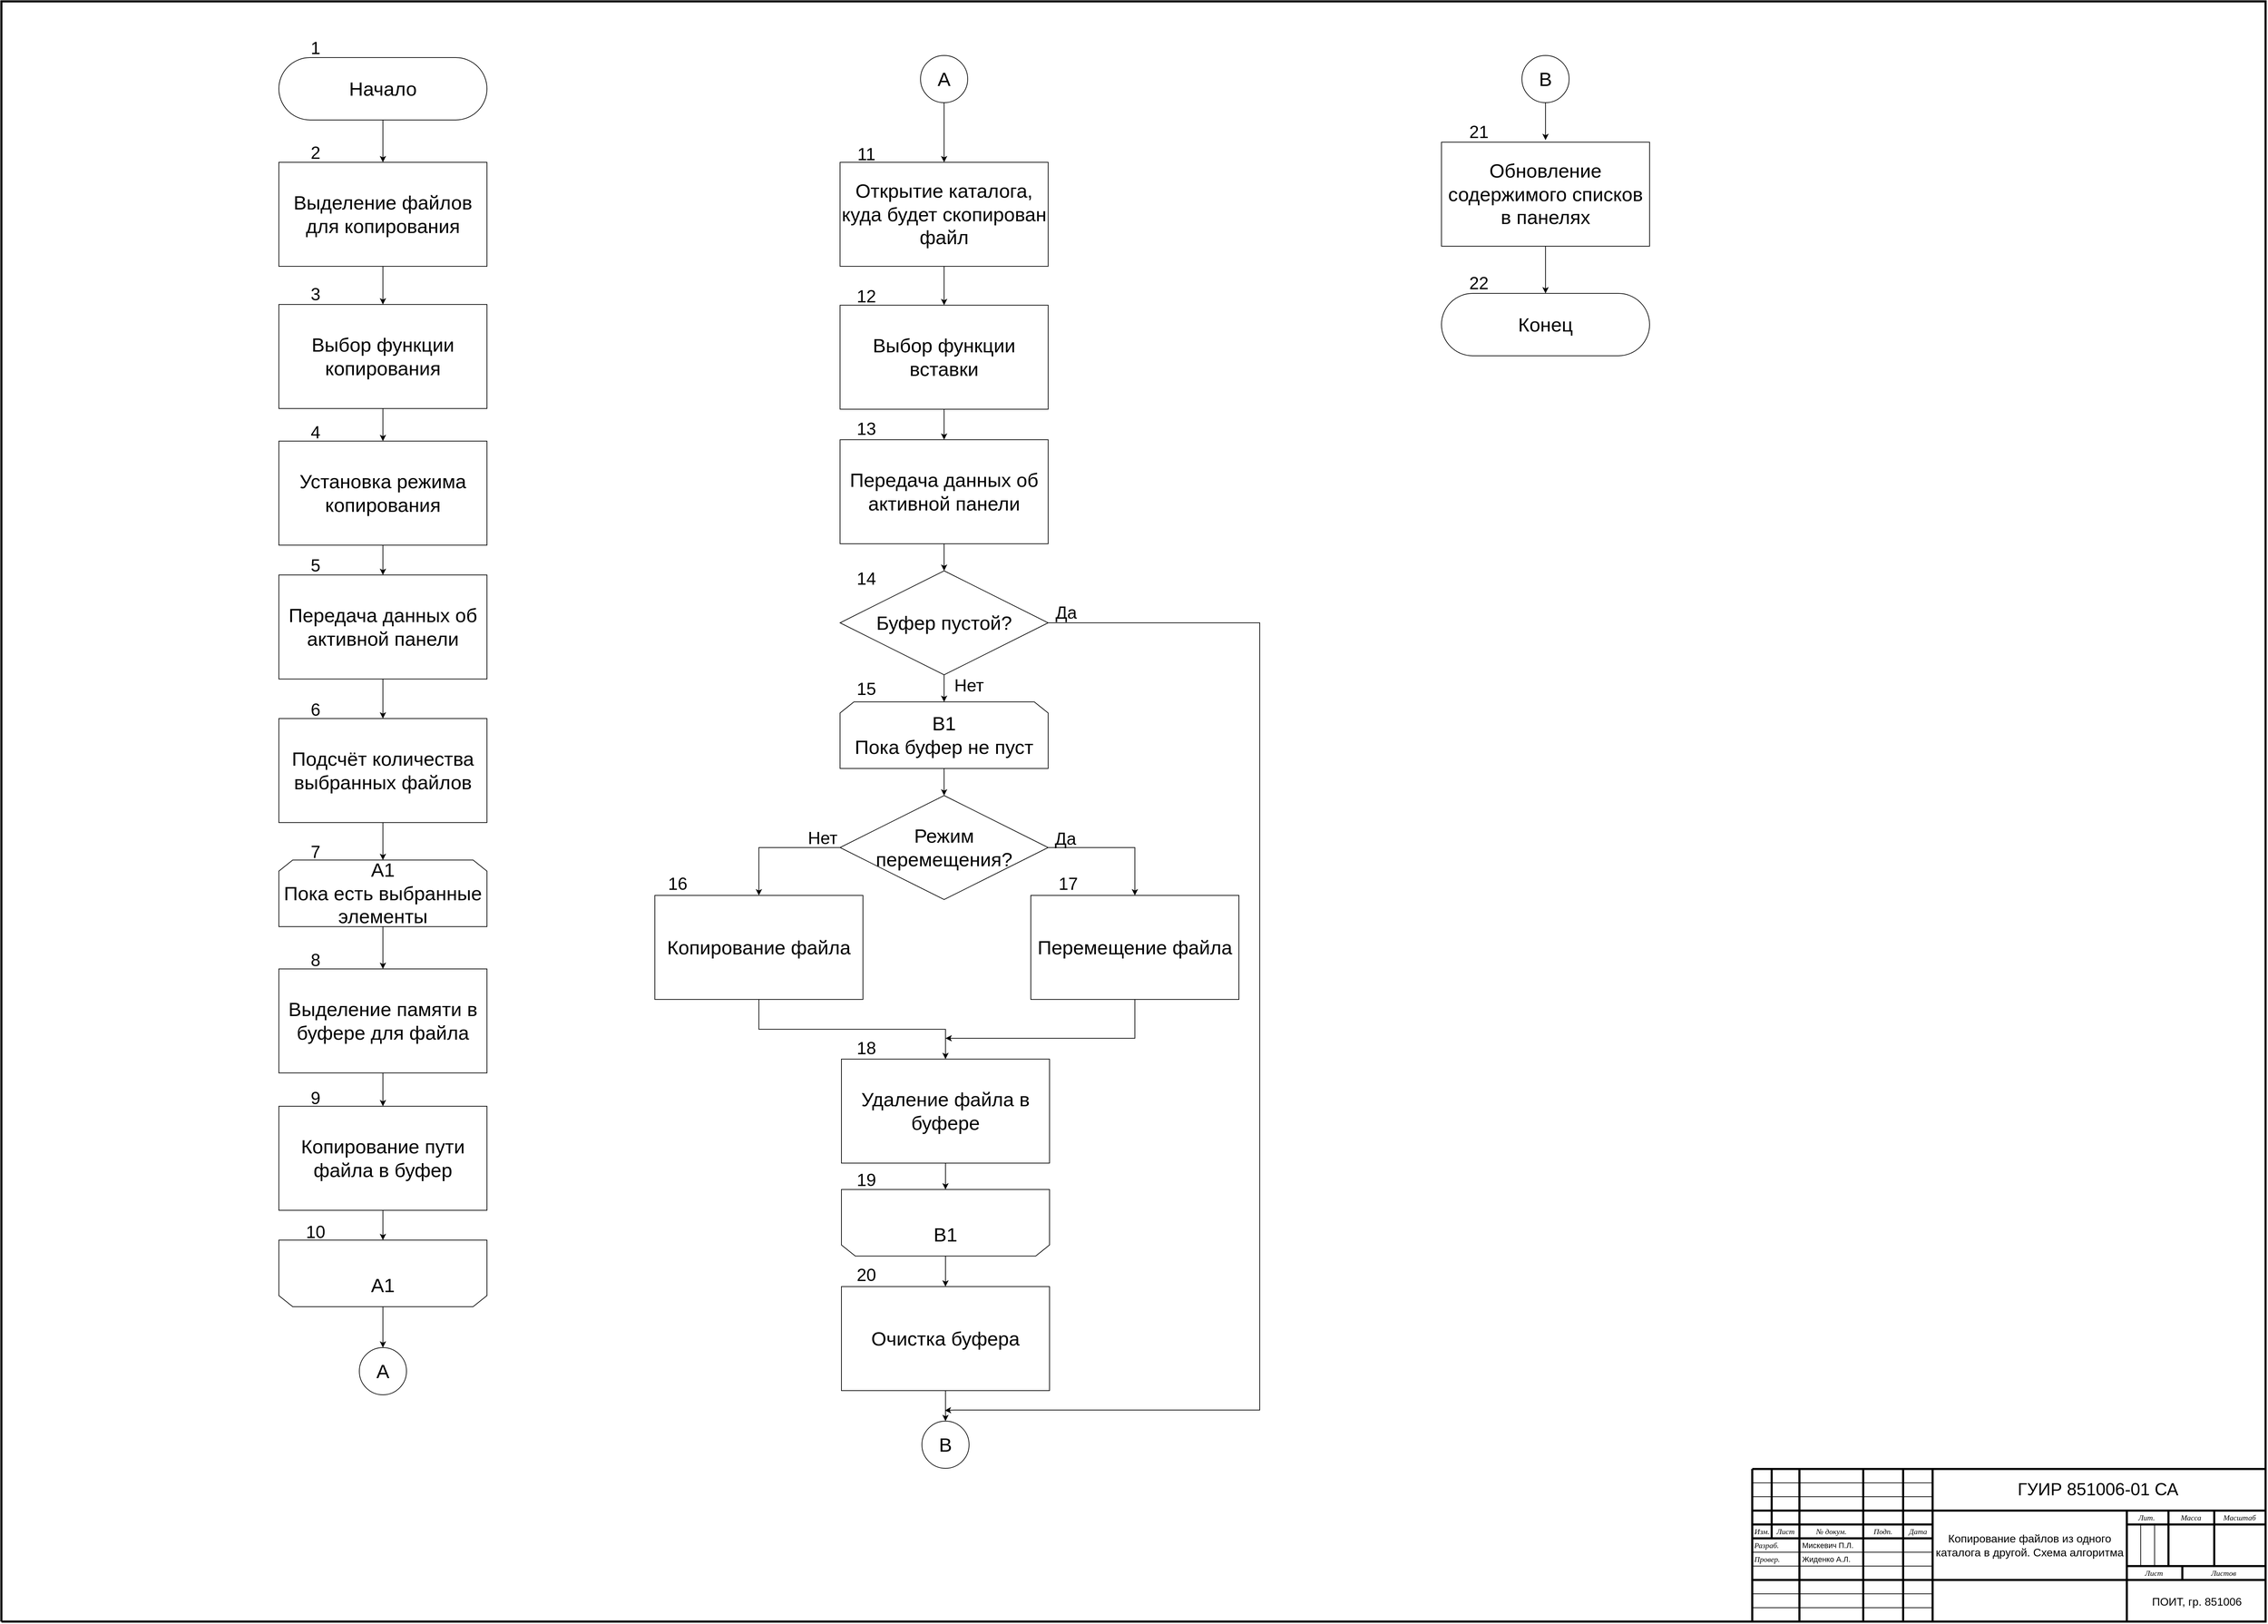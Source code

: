 <mxfile version="13.9.9" type="device"><diagram name="Page-1" id="Page-1"><mxGraphModel dx="7602" dy="1691" grid="1" gridSize="1" guides="1" tooltips="1" connect="1" arrows="1" fold="1" page="1" pageScale="1" pageWidth="1169" pageHeight="827" background="none" math="0" shadow="0"><root><mxCell id="0"/><mxCell id="1" style="" parent="0"/><mxCell id="9" value="" style="verticalAlign=middle;align=center;vsdxID=1;fillColor=none;gradientColor=none;shape=stencil(nZBLDoAgDERP0z3SIyjew0SURgSD+Lu9kMZoXLhwN9O+tukAlrNpJg1SzDH4QW/URgNYgZTkjA4UkwJUgGXng+6DX1zLfmoymdXo17xh5zmRJ6Q42BWCfc2oJfdAr+Yv+AP9Cb7OJ3H/2JG1HNGz/84klThPVCc=);strokeColor=#000000;strokeWidth=3;labelBackgroundColor=none;rounded=0;html=1;whiteSpace=wrap;" parent="1" vertex="1"><mxGeometry x="-3846" y="166" width="3264" height="2336" as="geometry"/></mxCell><mxCell id="187" style="vsdxID=28;edgeStyle=none;startArrow=none;endArrow=none;startSize=5;endSize=5;strokeWidth=3;strokeColor=#000000;spacingTop=0;spacingBottom=0;spacingLeft=0;spacingRight=0;verticalAlign=middle;html=1;labelBackgroundColor=none;rounded=0;" parent="1" edge="1"><mxGeometry relative="1" as="geometry"><Array as="points"/><mxPoint x="-702" y="2422" as="sourcePoint"/><mxPoint x="-702" y="2442" as="targetPoint"/></mxGeometry></mxCell><mxCell id="186" style="vsdxID=27;edgeStyle=none;startArrow=none;endArrow=none;startSize=5;endSize=5;strokeWidth=3;strokeColor=#000000;spacingTop=0;spacingBottom=0;spacingLeft=0;spacingRight=0;verticalAlign=middle;html=1;labelBackgroundColor=none;rounded=0;" parent="1" edge="1"><mxGeometry relative="1" as="geometry"><Array as="points"/><mxPoint x="-656" y="2342" as="sourcePoint"/><mxPoint x="-656" y="2422" as="targetPoint"/></mxGeometry></mxCell><mxCell id="185" style="vsdxID=26;edgeStyle=none;startArrow=none;endArrow=none;startSize=5;endSize=5;strokeWidth=3;strokeColor=#000000;spacingTop=0;spacingBottom=0;spacingLeft=0;spacingRight=0;verticalAlign=middle;html=1;labelBackgroundColor=none;rounded=0;" parent="1" edge="1"><mxGeometry relative="1" as="geometry"><Array as="points"/><mxPoint x="-722" y="2342" as="sourcePoint"/><mxPoint x="-722" y="2422" as="targetPoint"/></mxGeometry></mxCell><mxCell id="184" style="vsdxID=25;edgeStyle=none;startArrow=none;endArrow=none;startSize=5;endSize=5;strokeColor=#000000;spacingTop=0;spacingBottom=0;spacingLeft=0;spacingRight=0;verticalAlign=middle;html=1;labelBackgroundColor=none;rounded=0;" parent="1" edge="1"><mxGeometry relative="1" as="geometry"><Array as="points"/><mxPoint x="-742" y="2362" as="sourcePoint"/><mxPoint x="-742" y="2422" as="targetPoint"/></mxGeometry></mxCell><mxCell id="183" style="vsdxID=24;edgeStyle=none;startArrow=none;endArrow=none;startSize=5;endSize=5;strokeColor=#000000;spacingTop=0;spacingBottom=0;spacingLeft=0;spacingRight=0;verticalAlign=middle;html=1;labelBackgroundColor=none;rounded=0;" parent="1" edge="1"><mxGeometry relative="1" as="geometry"><Array as="points"/><mxPoint x="-762" y="2362" as="sourcePoint"/><mxPoint x="-762" y="2422" as="targetPoint"/></mxGeometry></mxCell><mxCell id="182" style="vsdxID=23;edgeStyle=none;startArrow=none;endArrow=none;startSize=5;endSize=5;strokeWidth=3;strokeColor=#000000;spacingTop=0;spacingBottom=0;spacingLeft=0;spacingRight=0;verticalAlign=middle;html=1;labelBackgroundColor=none;rounded=0;" parent="1" edge="1"><mxGeometry relative="1" as="geometry"><mxPoint as="offset"/><Array as="points"/><mxPoint x="-782" y="2362" as="sourcePoint"/><mxPoint x="-582" y="2362" as="targetPoint"/></mxGeometry></mxCell><mxCell id="181" style="vsdxID=22;edgeStyle=none;startArrow=none;endArrow=none;startSize=5;endSize=5;strokeWidth=3;strokeColor=#000000;spacingTop=0;spacingBottom=0;spacingLeft=0;spacingRight=0;verticalAlign=middle;html=1;labelBackgroundColor=none;rounded=0;" parent="1" edge="1"><mxGeometry relative="1" as="geometry"><mxPoint as="offset"/><Array as="points"/><mxPoint x="-782" y="2422" as="sourcePoint"/><mxPoint x="-582" y="2422" as="targetPoint"/></mxGeometry></mxCell><mxCell id="180" style="vsdxID=21;edgeStyle=none;startArrow=none;endArrow=none;startSize=5;endSize=5;strokeWidth=3;strokeColor=#000000;spacingTop=0;spacingBottom=0;spacingLeft=0;spacingRight=0;verticalAlign=middle;html=1;labelBackgroundColor=none;rounded=0;" parent="1" edge="1"><mxGeometry relative="1" as="geometry"><Array as="points"/><mxPoint x="-1294" y="2282" as="sourcePoint"/><mxPoint x="-1294" y="2382" as="targetPoint"/></mxGeometry></mxCell><mxCell id="179" style="vsdxID=20;edgeStyle=none;startArrow=none;endArrow=none;startSize=5;endSize=5;strokeColor=#000000;spacingTop=0;spacingBottom=0;spacingLeft=0;spacingRight=0;verticalAlign=middle;html=1;labelBackgroundColor=none;rounded=0;" parent="1" edge="1"><mxGeometry relative="1" as="geometry"><mxPoint as="offset"/><Array as="points"/><mxPoint x="-1322" y="2302" as="sourcePoint"/><mxPoint x="-1062" y="2302" as="targetPoint"/></mxGeometry></mxCell><mxCell id="178" style="vsdxID=19;edgeStyle=none;startArrow=none;endArrow=none;startSize=5;endSize=5;strokeColor=#000000;spacingTop=0;spacingBottom=0;spacingLeft=0;spacingRight=0;verticalAlign=middle;html=1;labelBackgroundColor=none;rounded=0;" parent="1" edge="1"><mxGeometry relative="1" as="geometry"><mxPoint as="offset"/><Array as="points"/><mxPoint x="-1322" y="2322" as="sourcePoint"/><mxPoint x="-1062" y="2322" as="targetPoint"/></mxGeometry></mxCell><mxCell id="177" style="vsdxID=18;edgeStyle=none;startArrow=none;endArrow=none;startSize=5;endSize=5;strokeWidth=3;strokeColor=#000000;spacingTop=0;spacingBottom=0;spacingLeft=0;spacingRight=0;verticalAlign=middle;html=1;labelBackgroundColor=none;rounded=0;" parent="1" edge="1"><mxGeometry relative="1" as="geometry"><mxPoint as="offset"/><Array as="points"/><mxPoint x="-1322" y="2362" as="sourcePoint"/><mxPoint x="-1062" y="2362" as="targetPoint"/></mxGeometry></mxCell><mxCell id="176" value="" style="vsdxID=17;edgeStyle=none;startArrow=none;endArrow=none;startSize=5;endSize=5;strokeWidth=3;strokeColor=#000000;spacingTop=0;spacingBottom=0;spacingLeft=0;spacingRight=0;verticalAlign=middle;html=1;labelBackgroundColor=none;rounded=0;align=center;" parent="1" edge="1"><mxGeometry relative="1" as="geometry"><mxPoint as="offset"/><Array as="points"/><mxPoint x="-1322" y="2382" as="sourcePoint"/><mxPoint x="-1062" y="2382" as="targetPoint"/></mxGeometry></mxCell><mxCell id="175" style="vsdxID=16;edgeStyle=none;startArrow=none;endArrow=none;startSize=5;endSize=5;strokeColor=#000000;spacingTop=0;spacingBottom=0;spacingLeft=0;spacingRight=0;verticalAlign=middle;html=1;labelBackgroundColor=none;rounded=0;" parent="1" edge="1"><mxGeometry relative="1" as="geometry"><mxPoint as="offset"/><Array as="points"/><mxPoint x="-1322" y="2402" as="sourcePoint"/><mxPoint x="-1062" y="2402" as="targetPoint"/></mxGeometry></mxCell><mxCell id="174" style="vsdxID=15;edgeStyle=none;startArrow=none;endArrow=none;startSize=5;endSize=5;strokeColor=#000000;spacingTop=0;spacingBottom=0;spacingLeft=0;spacingRight=0;verticalAlign=middle;html=1;labelBackgroundColor=none;rounded=0;" parent="1" edge="1"><mxGeometry relative="1" as="geometry"><mxPoint as="offset"/><Array as="points"/><mxPoint x="-1322" y="2422" as="sourcePoint"/><mxPoint x="-1062" y="2422" as="targetPoint"/></mxGeometry></mxCell><mxCell id="173" value="" style="vsdxID=14;edgeStyle=none;startArrow=none;endArrow=none;startSize=5;endSize=5;strokeColor=#000000;spacingTop=0;spacingBottom=0;spacingLeft=0;spacingRight=0;verticalAlign=middle;html=1;labelBackgroundColor=none;rounded=0;align=center;" parent="1" edge="1"><mxGeometry relative="1" as="geometry"><mxPoint as="offset"/><Array as="points"/><mxPoint x="-1322" y="2462" as="sourcePoint"/><mxPoint x="-1062" y="2462" as="targetPoint"/></mxGeometry></mxCell><mxCell id="172" style="vsdxID=13;edgeStyle=none;startArrow=none;endArrow=none;startSize=5;endSize=5;strokeColor=#000000;spacingTop=0;spacingBottom=0;spacingLeft=0;spacingRight=0;verticalAlign=middle;html=1;labelBackgroundColor=none;rounded=0;" parent="1" edge="1"><mxGeometry relative="1" as="geometry"><mxPoint as="offset"/><Array as="points"/><mxPoint x="-1322" y="2482" as="sourcePoint"/><mxPoint x="-1062" y="2482" as="targetPoint"/></mxGeometry></mxCell><mxCell id="171" style="vsdxID=12;edgeStyle=none;startArrow=none;endArrow=none;startSize=5;endSize=5;strokeWidth=3;strokeColor=#000000;spacingTop=0;spacingBottom=0;spacingLeft=0;spacingRight=0;verticalAlign=middle;html=1;labelBackgroundColor=none;rounded=0;" parent="1" edge="1"><mxGeometry relative="1" as="geometry"><Array as="points"/><mxPoint x="-782" y="2502" as="sourcePoint"/><mxPoint x="-782" y="2342" as="targetPoint"/></mxGeometry></mxCell><mxCell id="170" style="vsdxID=11;edgeStyle=none;startArrow=none;endArrow=none;startSize=5;endSize=5;strokeWidth=3;strokeColor=#000000;spacingTop=0;spacingBottom=0;spacingLeft=0;spacingRight=0;verticalAlign=middle;html=1;labelBackgroundColor=none;rounded=0;" parent="1" edge="1"><mxGeometry relative="1" as="geometry"><Array as="points"/><mxPoint x="-1062" y="2502" as="sourcePoint"/><mxPoint x="-1062" y="2282" as="targetPoint"/></mxGeometry></mxCell><mxCell id="169" style="vsdxID=10;edgeStyle=none;startArrow=none;endArrow=none;startSize=5;endSize=5;strokeWidth=3;strokeColor=#000000;spacingTop=0;spacingBottom=0;spacingLeft=0;spacingRight=0;verticalAlign=middle;html=1;labelBackgroundColor=none;rounded=0;" parent="1" edge="1"><mxGeometry relative="1" as="geometry"><Array as="points"/><mxPoint x="-1104.5" y="2502" as="sourcePoint"/><mxPoint x="-1104.5" y="2282" as="targetPoint"/></mxGeometry></mxCell><mxCell id="168" style="vsdxID=9;edgeStyle=none;startArrow=none;endArrow=none;startSize=5;endSize=5;strokeWidth=3;strokeColor=#000000;spacingTop=0;spacingBottom=0;spacingLeft=0;spacingRight=0;verticalAlign=middle;html=1;labelBackgroundColor=none;rounded=0;" parent="1" edge="1"><mxGeometry relative="1" as="geometry"><Array as="points"/><mxPoint x="-1162" y="2502" as="sourcePoint"/><mxPoint x="-1162" y="2282" as="targetPoint"/></mxGeometry></mxCell><mxCell id="167" style="vsdxID=8;edgeStyle=none;startArrow=none;endArrow=none;startSize=5;endSize=5;strokeWidth=3;strokeColor=#000000;spacingTop=0;spacingBottom=0;spacingLeft=0;spacingRight=0;verticalAlign=middle;html=1;labelBackgroundColor=none;rounded=0;" parent="1" edge="1"><mxGeometry relative="1" as="geometry"><Array as="points"/><mxPoint x="-1254" y="2502" as="sourcePoint"/><mxPoint x="-1254" y="2282" as="targetPoint"/></mxGeometry></mxCell><mxCell id="166" value="" style="vsdxID=7;edgeStyle=none;startArrow=none;endArrow=none;startSize=5;endSize=5;strokeWidth=3;strokeColor=#000000;spacingTop=0;spacingBottom=0;spacingLeft=0;spacingRight=0;verticalAlign=middle;html=1;labelBackgroundColor=none;rounded=0;align=center;" parent="1" edge="1"><mxGeometry relative="1" as="geometry"><mxPoint as="offset"/><Array as="points"/><mxPoint x="-1322" y="2442" as="sourcePoint"/><mxPoint x="-582" y="2442" as="targetPoint"/></mxGeometry></mxCell><mxCell id="165" style="vsdxID=6;edgeStyle=none;startArrow=none;endArrow=none;startSize=5;endSize=5;strokeWidth=3;strokeColor=#000000;spacingTop=0;spacingBottom=0;spacingLeft=0;spacingRight=0;verticalAlign=middle;html=1;labelBackgroundColor=none;rounded=0;" parent="1" edge="1"><mxGeometry relative="1" as="geometry"><mxPoint as="offset"/><Array as="points"/><mxPoint x="-1322" y="2342" as="sourcePoint"/><mxPoint x="-582" y="2342" as="targetPoint"/></mxGeometry></mxCell><mxCell id="164" style="vsdxID=2;edgeStyle=none;startArrow=none;endArrow=none;startSize=5;endSize=5;strokeWidth=3;strokeColor=#000000;spacingTop=0;spacingBottom=0;spacingLeft=0;spacingRight=0;verticalAlign=middle;html=1;labelBackgroundColor=none;rounded=0;" parent="1" edge="1"><mxGeometry relative="1" as="geometry"><mxPoint as="offset"/><Array as="points"/><mxPoint x="-1322" y="2282" as="sourcePoint"/><mxPoint x="-582" y="2282" as="targetPoint"/></mxGeometry></mxCell><mxCell id="163" style="vsdxID=5;edgeStyle=none;startArrow=none;endArrow=none;startSize=5;endSize=5;strokeWidth=3;strokeColor=#000000;spacingTop=0;spacingBottom=0;spacingLeft=0;spacingRight=0;verticalAlign=middle;html=1;labelBackgroundColor=none;rounded=0;" parent="1" edge="1"><mxGeometry relative="1" as="geometry"><Array as="points"/><mxPoint x="-1322" y="2502" as="sourcePoint"/><mxPoint x="-1322" y="2282" as="targetPoint"/></mxGeometry></mxCell><mxCell id="10" value="&lt;font style=&quot;font-size:11px;font-family:Arial Cyr;color:#000000;direction:ltr;letter-spacing:0px;line-height:120%;opacity:1&quot;&gt;&lt;i&gt;Провер.&lt;br&gt;&lt;/i&gt;&lt;/font&gt;" style="verticalAlign=middle;align=left;vsdxID=32;fillColor=none;gradientColor=none;strokeColor=none;labelBackgroundColor=none;rounded=0;html=1;whiteSpace=wrap;" parent="1" vertex="1"><mxGeometry x="-1321" y="2402" width="67" height="20" as="geometry"/></mxCell><mxCell id="11" value="&lt;font style=&quot;font-size:11px;font-family:Arial Cyr;color:#000000;direction:ltr;letter-spacing:0px;line-height:120%;opacity:1&quot;&gt;&lt;i&gt;Разраб.&lt;br&gt;&lt;/i&gt;&lt;/font&gt;" style="verticalAlign=middle;align=left;vsdxID=33;fillColor=none;gradientColor=none;strokeColor=none;labelBackgroundColor=none;rounded=0;html=1;whiteSpace=wrap;" parent="1" vertex="1"><mxGeometry x="-1321" y="2382" width="67" height="20" as="geometry"/></mxCell><mxCell id="12" value="&lt;font style=&quot;font-size:11px;font-family:Arial Cyr;color:#000000;direction:ltr;letter-spacing:0px;line-height:120%;opacity:1&quot;&gt;&lt;i&gt;Изм.&lt;br/&gt;&lt;/i&gt;&lt;/font&gt;" style="verticalAlign=middle;align=center;vsdxID=34;fillColor=none;gradientColor=none;strokeColor=none;labelBackgroundColor=none;rounded=0;html=1;whiteSpace=wrap;" parent="1" vertex="1"><mxGeometry x="-1322" y="2362" width="28" height="20" as="geometry"/></mxCell><mxCell id="13" value="&lt;font style=&quot;font-size:11px;font-family:Arial Cyr;color:#000000;direction:ltr;letter-spacing:0px;line-height:120%;opacity:1&quot;&gt;&lt;i&gt;Лист&lt;br/&gt;&lt;/i&gt;&lt;/font&gt;" style="verticalAlign=middle;align=center;vsdxID=35;fillColor=none;gradientColor=none;strokeColor=none;labelBackgroundColor=none;rounded=0;html=1;whiteSpace=wrap;" parent="1" vertex="1"><mxGeometry x="-1294" y="2362" width="40" height="20" as="geometry"/></mxCell><mxCell id="14" value="&lt;font style=&quot;font-size:11px;font-family:Arial Cyr;color:#000000;direction:ltr;letter-spacing:0px;line-height:120%;opacity:1&quot;&gt;&lt;i&gt;№ докум.&lt;br/&gt;&lt;/i&gt;&lt;/font&gt;" style="verticalAlign=middle;align=center;vsdxID=36;fillColor=none;gradientColor=none;strokeColor=none;labelBackgroundColor=none;rounded=0;html=1;whiteSpace=wrap;" parent="1" vertex="1"><mxGeometry x="-1254" y="2362" width="92" height="20" as="geometry"/></mxCell><mxCell id="15" value="&lt;font style=&quot;font-size:11px;font-family:Arial Cyr;color:#000000;direction:ltr;letter-spacing:0px;line-height:120%;opacity:1&quot;&gt;&lt;i&gt;Подп.&lt;br/&gt;&lt;/i&gt;&lt;/font&gt;" style="verticalAlign=middle;align=center;vsdxID=41;fillColor=none;gradientColor=none;strokeColor=none;labelBackgroundColor=none;rounded=0;html=1;whiteSpace=wrap;" parent="1" vertex="1"><mxGeometry x="-1162" y="2362" width="57" height="20" as="geometry"/></mxCell><mxCell id="16" value="&lt;font style=&quot;font-size:11px;font-family:Arial Cyr;color:#000000;direction:ltr;letter-spacing:0px;line-height:120%;opacity:1&quot;&gt;&lt;i&gt;Дата&lt;br/&gt;&lt;/i&gt;&lt;/font&gt;" style="verticalAlign=middle;align=center;vsdxID=42;fillColor=none;gradientColor=none;strokeColor=none;labelBackgroundColor=none;rounded=0;html=1;whiteSpace=wrap;" parent="1" vertex="1"><mxGeometry x="-1104" y="2362" width="42" height="20" as="geometry"/></mxCell><mxCell id="17" value="&lt;font style=&quot;font-size:11px;font-family:Arial Cyr;color:#000000;direction:ltr;letter-spacing:0px;line-height:120%;opacity:1&quot;&gt;&lt;i&gt;Лит.&lt;br/&gt;&lt;/i&gt;&lt;/font&gt;" style="verticalAlign=middle;align=center;vsdxID=43;fillColor=none;gradientColor=none;strokeColor=none;labelBackgroundColor=none;rounded=0;html=1;whiteSpace=wrap;" parent="1" vertex="1"><mxGeometry x="-782" y="2343" width="57" height="17" as="geometry"/></mxCell><mxCell id="18" value="&lt;font style=&quot;font-size:11px;font-family:Arial Cyr;color:#000000;direction:ltr;letter-spacing:0px;line-height:120%;opacity:1&quot;&gt;&lt;i&gt;Масса&lt;br/&gt;&lt;/i&gt;&lt;/font&gt;" style="verticalAlign=middle;align=center;vsdxID=44;fillColor=none;gradientColor=none;strokeColor=none;labelBackgroundColor=none;rounded=0;html=1;whiteSpace=wrap;" parent="1" vertex="1"><mxGeometry x="-721" y="2343" width="63" height="17" as="geometry"/></mxCell><mxCell id="19" value="&lt;font style=&quot;font-size:11px;font-family:Arial Cyr;color:#000000;direction:ltr;letter-spacing:0px;line-height:120%;opacity:1&quot;&gt;&lt;i&gt;Масштаб&lt;br/&gt;&lt;/i&gt;&lt;/font&gt;" style="verticalAlign=middle;align=center;vsdxID=45;fillColor=none;gradientColor=none;strokeColor=none;labelBackgroundColor=none;rounded=0;html=1;whiteSpace=wrap;" parent="1" vertex="1"><mxGeometry x="-655" y="2343" width="71" height="17" as="geometry"/></mxCell><mxCell id="20" value="&lt;font style=&quot;font-size:11px;font-family:Arial Cyr;color:#000000;direction:ltr;letter-spacing:0px;line-height:120%;opacity:1&quot;&gt;&lt;i&gt;Листов&lt;br/&gt;&lt;/i&gt;&lt;/font&gt;" style="verticalAlign=middle;align=center;vsdxID=46;fillColor=none;gradientColor=none;strokeColor=none;labelBackgroundColor=none;rounded=0;html=1;whiteSpace=wrap;" parent="1" vertex="1"><mxGeometry x="-701" y="2423" width="117" height="17" as="geometry"/></mxCell><mxCell id="21" value="&lt;font style=&quot;font-size:11px;font-family:Arial Cyr;color:#000000;direction:ltr;letter-spacing:0px;line-height:120%;opacity:1&quot;&gt;&lt;i&gt;Лист&lt;br/&gt;&lt;/i&gt;&lt;/font&gt;" style="verticalAlign=middle;align=center;vsdxID=47;fillColor=none;gradientColor=none;strokeColor=none;labelBackgroundColor=none;rounded=0;html=1;whiteSpace=wrap;" parent="1" vertex="1"><mxGeometry x="-781" y="2423" width="76" height="17" as="geometry"/></mxCell><mxCell id="22" value="&lt;p style=&quot;margin-left: 0 ; margin-right: 0 ; margin-top: 0px ; margin-bottom: 0px ; text-indent: 0 ; direction: ltr&quot;&gt;&lt;font style=&quot;font-size: 25px ; font-family: &amp;#34;arial&amp;#34; ; color: #000000 ; direction: ltr ; letter-spacing: 0px ; line-height: 120% ; opacity: 1&quot;&gt;ГУИР 8&lt;/font&gt;&lt;font style=&quot;font-size: 25px ; font-family: &amp;#34;arial&amp;#34; ; color: #000000 ; direction: ltr ; letter-spacing: 0px ; line-height: 120% ; opacity: 1&quot;&gt;51006-&lt;/font&gt;&lt;font style=&quot;font-size: 25px ; font-family: &amp;#34;arial&amp;#34; ; color: #000000 ; direction: ltr ; letter-spacing: 0px ; line-height: 120% ; opacity: 1&quot;&gt;01&lt;/font&gt;&lt;font style=&quot;font-size: 25px ; font-family: &amp;#34;arial&amp;#34; ; color: #000000 ; direction: ltr ; letter-spacing: 0px ; line-height: 120% ; opacity: 1&quot;&gt;&amp;nbsp;СА&lt;/font&gt;&lt;font style=&quot;font-size: 19px ; color: #000000 ; direction: ltr ; letter-spacing: 0px ; line-height: 120% ; opacity: 1&quot;&gt;&lt;i&gt;&lt;br&gt;&lt;/i&gt;&lt;/font&gt;&lt;/p&gt;" style="verticalAlign=middle;align=center;vsdxID=97;fillColor=none;gradientColor=none;strokeColor=none;labelBackgroundColor=none;rounded=0;html=1;whiteSpace=wrap;" parent="1" vertex="1"><mxGeometry x="-1063" y="2280" width="479" height="60" as="geometry"/></mxCell><mxCell id="23" value="&lt;font style=&quot;font-size: 16px ; font-family: &amp;quot;arial&amp;quot; ; color: #000000 ; direction: ltr ; letter-spacing: 0px ; line-height: 120% ; opacity: 1&quot;&gt;Копирование файлов из одного каталога в другой. Схема алгоритма&lt;br&gt;&lt;/font&gt;" style="verticalAlign=middle;align=center;vsdxID=98;fillColor=none;gradientColor=none;strokeColor=none;labelBackgroundColor=none;rounded=0;html=1;whiteSpace=wrap;" parent="1" vertex="1"><mxGeometry x="-1061" y="2341" width="278" height="101" as="geometry"/></mxCell><mxCell id="137" value="&lt;font style=&quot;font-size: 16px ; font-family: &amp;#34;arial&amp;#34; ; color: #000000 ; direction: ltr ; letter-spacing: 0px ; line-height: 120% ; opacity: 1&quot;&gt;ПОИТ, гр. 851006&lt;br&gt;&lt;/font&gt;" style="verticalAlign=middle;align=center;vsdxID=256;fillColor=none;gradientColor=none;shape=stencil(nZBLDoAgDERP0z3SIyjew0SURgSD+Lu9kMZoXLhwN9O+tukAlrNpJg1SzDH4QW/URgNYgZTkjA4UkwJUgGXng+6DX1zLfmoymdXo17xh5zmRJ6Q42BWCfc2oJfdAr+Yv+AP9Cb7OJ3H/2JG1HNGz/84klThPVCc=);strokeColor=none;labelBackgroundColor=none;rounded=0;html=1;whiteSpace=wrap;" parent="1" vertex="1"><mxGeometry x="-782" y="2445" width="202" height="56" as="geometry"/></mxCell><mxCell id="138" value="&lt;font style=&quot;font-size: 11px ; font-family: &amp;#34;arial&amp;#34; ; color: #000000 ; direction: ltr ; letter-spacing: 0px ; line-height: 120% ; opacity: 1&quot;&gt;Мискевич П.Л.&lt;br&gt;&lt;/font&gt;" style="verticalAlign=middle;align=left;vsdxID=257;fillColor=none;gradientColor=none;shape=stencil(nZBLDoAgDERP0z3SIyjew0SURgSD+Lu9kMZoXLhwN9O+tukAlrNpJg1SzDH4QW/URgNYgZTkjA4UkwJUgGXng+6DX1zLfmoymdXo17xh5zmRJ6Q42BWCfc2oJfdAr+Yv+AP9Cb7OJ3H/2JG1HNGz/84klThPVCc=);strokeColor=none;labelBackgroundColor=none;rounded=0;html=1;whiteSpace=wrap;" parent="1" vertex="1"><mxGeometry x="-1252" y="2382" width="90" height="20" as="geometry"/></mxCell><mxCell id="139" value="&lt;font style=&quot;font-size: 11px ; font-family: &amp;#34;arial&amp;#34; ; color: #000000 ; direction: ltr ; letter-spacing: 0px ; line-height: 120% ; opacity: 1&quot;&gt;Жиденко А.Л.&lt;br&gt;&lt;/font&gt;" style="verticalAlign=middle;align=left;vsdxID=259;fillColor=none;gradientColor=none;shape=stencil(nZBLDoAgDERP0z3SIyjew0SURgSD+Lu9kMZoXLhwN9O+tukAlrNpJg1SzDH4QW/URgNYgZTkjA4UkwJUgGXng+6DX1zLfmoymdXo17xh5zmRJ6Q42BWCfc2oJfdAr+Yv+AP9Cb7OJ3H/2JG1HNGz/84klThPVCc=);strokeColor=none;labelBackgroundColor=none;rounded=0;html=1;whiteSpace=wrap;" parent="1" vertex="1"><mxGeometry x="-1252" y="2402" width="90" height="20" as="geometry"/></mxCell><mxCell id="K4WCHlvxsYglgdNWJ7Ca-189" value="" style="edgeStyle=orthogonalEdgeStyle;rounded=0;orthogonalLoop=1;jettySize=auto;html=1;" parent="1" source="NdEdNKgXSNXEEGzLqOUd-222" target="K4WCHlvxsYglgdNWJ7Ca-188" edge="1"><mxGeometry relative="1" as="geometry"/></mxCell><mxCell id="NdEdNKgXSNXEEGzLqOUd-222" value="&lt;font style=&quot;font-size: 28px;&quot;&gt;Начало&lt;/font&gt;" style="rounded=1;whiteSpace=wrap;html=1;align=center;arcSize=50;fontSize=28;" parent="1" vertex="1"><mxGeometry x="-3446" y="247" width="300" height="90" as="geometry"/></mxCell><mxCell id="NdEdNKgXSNXEEGzLqOUd-309" value="1" style="text;html=1;strokeColor=none;fillColor=none;align=center;verticalAlign=middle;whiteSpace=wrap;rounded=0;fontSize=25;" parent="1" vertex="1"><mxGeometry x="-3413" y="222" width="40" height="20" as="geometry"/></mxCell><mxCell id="fA3ZetFveomSPNC6U7Pi-217" style="edgeStyle=orthogonalEdgeStyle;rounded=0;orthogonalLoop=1;jettySize=auto;html=1;exitX=1;exitY=0.5;exitDx=0;exitDy=0;entryX=0;entryY=0.5;entryDx=0;entryDy=0;" parent="1" edge="1"><mxGeometry relative="1" as="geometry"><mxPoint x="1275.5" y="950.5" as="sourcePoint"/></mxGeometry></mxCell><mxCell id="fA3ZetFveomSPNC6U7Pi-216" style="edgeStyle=orthogonalEdgeStyle;rounded=0;orthogonalLoop=1;jettySize=auto;html=1;exitX=1;exitY=0.5;exitDx=0;exitDy=0;entryX=0;entryY=0.5;entryDx=0;entryDy=0;" parent="1" edge="1"><mxGeometry relative="1" as="geometry"><mxPoint x="1510" y="950.5" as="sourcePoint"/></mxGeometry></mxCell><mxCell id="fA3ZetFveomSPNC6U7Pi-228" style="edgeStyle=orthogonalEdgeStyle;rounded=0;orthogonalLoop=1;jettySize=auto;html=1;exitX=1;exitY=0.5;exitDx=0;exitDy=0;entryX=0;entryY=0.5;entryDx=0;entryDy=0;" parent="1" edge="1"><mxGeometry relative="1" as="geometry"><mxPoint x="1275.5" y="1080.5" as="sourcePoint"/></mxGeometry></mxCell><mxCell id="K4WCHlvxsYglgdNWJ7Ca-191" value="" style="edgeStyle=orthogonalEdgeStyle;rounded=0;orthogonalLoop=1;jettySize=auto;html=1;fontSize=20;" parent="1" source="K4WCHlvxsYglgdNWJ7Ca-188" target="K4WCHlvxsYglgdNWJ7Ca-190" edge="1"><mxGeometry relative="1" as="geometry"/></mxCell><mxCell id="K4WCHlvxsYglgdNWJ7Ca-188" value="Выделение файлов для копирования" style="rounded=0;whiteSpace=wrap;html=1;fontSize=28;" parent="1" vertex="1"><mxGeometry x="-3446" y="398" width="300" height="150" as="geometry"/></mxCell><mxCell id="K4WCHlvxsYglgdNWJ7Ca-198" value="" style="edgeStyle=orthogonalEdgeStyle;rounded=0;orthogonalLoop=1;jettySize=auto;html=1;fontSize=20;" parent="1" source="K4WCHlvxsYglgdNWJ7Ca-190" target="K4WCHlvxsYglgdNWJ7Ca-192" edge="1"><mxGeometry relative="1" as="geometry"/></mxCell><mxCell id="K4WCHlvxsYglgdNWJ7Ca-190" value="&lt;font style=&quot;font-size: 28px&quot;&gt;Выбор функции копирования&lt;/font&gt;" style="rounded=0;whiteSpace=wrap;html=1;fontSize=26;" parent="1" vertex="1"><mxGeometry x="-3446" y="603" width="300" height="150" as="geometry"/></mxCell><mxCell id="K4WCHlvxsYglgdNWJ7Ca-197" value="" style="edgeStyle=orthogonalEdgeStyle;rounded=0;orthogonalLoop=1;jettySize=auto;html=1;fontSize=20;entryX=0.5;entryY=0;entryDx=0;entryDy=0;" parent="1" source="K4WCHlvxsYglgdNWJ7Ca-192" target="fGacUlakK7WG99gZLvnP-187" edge="1"><mxGeometry relative="1" as="geometry"><mxPoint x="-3295.966" y="989.019" as="targetPoint"/></mxGeometry></mxCell><mxCell id="K4WCHlvxsYglgdNWJ7Ca-192" value="&lt;span style=&quot;font-size: 28px&quot;&gt;Установка режима копирования&lt;/span&gt;" style="rounded=0;whiteSpace=wrap;html=1;fontSize=26;" parent="1" vertex="1"><mxGeometry x="-3446" y="800" width="300" height="150" as="geometry"/></mxCell><mxCell id="K4WCHlvxsYglgdNWJ7Ca-193" value="2" style="text;html=1;strokeColor=none;fillColor=none;align=center;verticalAlign=middle;whiteSpace=wrap;rounded=0;fontSize=25;" parent="1" vertex="1"><mxGeometry x="-3413" y="373" width="40" height="20" as="geometry"/></mxCell><mxCell id="K4WCHlvxsYglgdNWJ7Ca-194" value="3" style="text;html=1;strokeColor=none;fillColor=none;align=center;verticalAlign=middle;whiteSpace=wrap;rounded=0;fontSize=25;" parent="1" vertex="1"><mxGeometry x="-3413" y="577" width="40" height="20" as="geometry"/></mxCell><mxCell id="K4WCHlvxsYglgdNWJ7Ca-195" value="4" style="text;html=1;strokeColor=none;fillColor=none;align=center;verticalAlign=middle;whiteSpace=wrap;rounded=0;fontSize=25;" parent="1" vertex="1"><mxGeometry x="-3413" y="776" width="40" height="20" as="geometry"/></mxCell><mxCell id="K4WCHlvxsYglgdNWJ7Ca-199" value="5" style="text;html=1;strokeColor=none;fillColor=none;align=center;verticalAlign=middle;whiteSpace=wrap;rounded=0;fontSize=25;" parent="1" vertex="1"><mxGeometry x="-3413" y="968" width="40" height="20" as="geometry"/></mxCell><mxCell id="K4WCHlvxsYglgdNWJ7Ca-207" value="6" style="text;html=1;strokeColor=none;fillColor=none;align=center;verticalAlign=middle;whiteSpace=wrap;rounded=0;fontSize=25;" parent="1" vertex="1"><mxGeometry x="-3413" y="1176" width="40" height="20" as="geometry"/></mxCell><mxCell id="fGacUlakK7WG99gZLvnP-207" value="" style="edgeStyle=orthogonalEdgeStyle;rounded=0;orthogonalLoop=1;jettySize=auto;html=1;fontSize=28;" parent="1" source="K4WCHlvxsYglgdNWJ7Ca-223" target="fGacUlakK7WG99gZLvnP-206" edge="1"><mxGeometry relative="1" as="geometry"/></mxCell><mxCell id="K4WCHlvxsYglgdNWJ7Ca-223" value="А" style="ellipse;whiteSpace=wrap;html=1;aspect=fixed;fontSize=28;align=center;" parent="1" vertex="1"><mxGeometry x="-2521" y="244" width="68" height="68" as="geometry"/></mxCell><mxCell id="K4WCHlvxsYglgdNWJ7Ca-259" value="" style="edgeStyle=orthogonalEdgeStyle;rounded=0;orthogonalLoop=1;jettySize=auto;html=1;fontSize=28;" parent="1" source="K4WCHlvxsYglgdNWJ7Ca-260" edge="1"><mxGeometry relative="1" as="geometry"><mxPoint x="-1620" y="366" as="targetPoint"/></mxGeometry></mxCell><mxCell id="K4WCHlvxsYglgdNWJ7Ca-260" value="B" style="ellipse;whiteSpace=wrap;html=1;aspect=fixed;fontSize=28;align=center;" parent="1" vertex="1"><mxGeometry x="-1654" y="244" width="68" height="68" as="geometry"/></mxCell><mxCell id="K4WCHlvxsYglgdNWJ7Ca-263" value="21" style="text;html=1;strokeColor=none;fillColor=none;align=center;verticalAlign=middle;whiteSpace=wrap;rounded=0;fontSize=25;" parent="1" vertex="1"><mxGeometry x="-1736" y="343" width="40" height="20" as="geometry"/></mxCell><mxCell id="fGacUlakK7WG99gZLvnP-193" value="" style="edgeStyle=orthogonalEdgeStyle;rounded=0;orthogonalLoop=1;jettySize=auto;html=1;fontSize=25;" parent="1" source="fGacUlakK7WG99gZLvnP-187" target="fGacUlakK7WG99gZLvnP-192" edge="1"><mxGeometry relative="1" as="geometry"/></mxCell><mxCell id="fGacUlakK7WG99gZLvnP-187" value="&lt;span style=&quot;font-size: 28px&quot;&gt;Передача данных об активной панели&lt;/span&gt;" style="rounded=0;whiteSpace=wrap;html=1;fontSize=26;" parent="1" vertex="1"><mxGeometry x="-3446" y="993" width="300" height="150" as="geometry"/></mxCell><mxCell id="fGacUlakK7WG99gZLvnP-195" value="" style="edgeStyle=orthogonalEdgeStyle;rounded=0;orthogonalLoop=1;jettySize=auto;html=1;fontSize=25;" parent="1" source="fGacUlakK7WG99gZLvnP-192" target="fGacUlakK7WG99gZLvnP-194" edge="1"><mxGeometry relative="1" as="geometry"/></mxCell><mxCell id="fGacUlakK7WG99gZLvnP-192" value="&lt;span style=&quot;font-size: 28px&quot;&gt;Подсчёт количества выбранных файлов&lt;/span&gt;" style="rounded=0;whiteSpace=wrap;html=1;fontSize=26;" parent="1" vertex="1"><mxGeometry x="-3446" y="1200" width="300" height="150" as="geometry"/></mxCell><mxCell id="fGacUlakK7WG99gZLvnP-198" value="" style="edgeStyle=orthogonalEdgeStyle;rounded=0;orthogonalLoop=1;jettySize=auto;html=1;fontSize=25;" parent="1" source="fGacUlakK7WG99gZLvnP-194" target="fGacUlakK7WG99gZLvnP-197" edge="1"><mxGeometry relative="1" as="geometry"/></mxCell><mxCell id="fGacUlakK7WG99gZLvnP-194" value="&lt;font style=&quot;font-size: 28px&quot;&gt;A1&lt;br&gt;Пока есть выбранные элементы&lt;/font&gt;" style="shape=loopLimit;whiteSpace=wrap;html=1;fontSize=20;align=center;" parent="1" vertex="1"><mxGeometry x="-3446" y="1404" width="300" height="96" as="geometry"/></mxCell><mxCell id="fGacUlakK7WG99gZLvnP-196" value="7" style="text;html=1;strokeColor=none;fillColor=none;align=center;verticalAlign=middle;whiteSpace=wrap;rounded=0;fontSize=25;" parent="1" vertex="1"><mxGeometry x="-3413" y="1381" width="40" height="20" as="geometry"/></mxCell><mxCell id="fGacUlakK7WG99gZLvnP-201" value="" style="edgeStyle=orthogonalEdgeStyle;rounded=0;orthogonalLoop=1;jettySize=auto;html=1;fontSize=25;" parent="1" source="fGacUlakK7WG99gZLvnP-197" target="fGacUlakK7WG99gZLvnP-200" edge="1"><mxGeometry relative="1" as="geometry"/></mxCell><mxCell id="fGacUlakK7WG99gZLvnP-197" value="&lt;span style=&quot;font-size: 28px&quot;&gt;Выделение памяти в буфере для файла&lt;/span&gt;" style="rounded=0;whiteSpace=wrap;html=1;fontSize=26;" parent="1" vertex="1"><mxGeometry x="-3446" y="1561" width="300" height="150" as="geometry"/></mxCell><mxCell id="fGacUlakK7WG99gZLvnP-199" value="8" style="text;html=1;strokeColor=none;fillColor=none;align=center;verticalAlign=middle;whiteSpace=wrap;rounded=0;fontSize=25;" parent="1" vertex="1"><mxGeometry x="-3413" y="1537" width="40" height="20" as="geometry"/></mxCell><mxCell id="fGacUlakK7WG99gZLvnP-203" value="" style="edgeStyle=orthogonalEdgeStyle;rounded=0;orthogonalLoop=1;jettySize=auto;html=1;fontSize=25;" parent="1" source="fGacUlakK7WG99gZLvnP-200" target="fGacUlakK7WG99gZLvnP-202" edge="1"><mxGeometry relative="1" as="geometry"/></mxCell><mxCell id="fGacUlakK7WG99gZLvnP-200" value="&lt;span style=&quot;font-size: 28px&quot;&gt;Копирование пути файла в буфер&lt;/span&gt;" style="rounded=0;whiteSpace=wrap;html=1;fontSize=26;" parent="1" vertex="1"><mxGeometry x="-3446" y="1759" width="300" height="150" as="geometry"/></mxCell><mxCell id="fGacUlakK7WG99gZLvnP-205" value="" style="edgeStyle=orthogonalEdgeStyle;rounded=0;orthogonalLoop=1;jettySize=auto;html=1;fontSize=28;" parent="1" source="fGacUlakK7WG99gZLvnP-202" target="fGacUlakK7WG99gZLvnP-204" edge="1"><mxGeometry relative="1" as="geometry"/></mxCell><mxCell id="fGacUlakK7WG99gZLvnP-202" value="&lt;br style=&quot;font-size: 28px&quot;&gt;А1" style="shape=loopLimit;whiteSpace=wrap;html=1;fontSize=28;align=center;direction=west;" parent="1" vertex="1"><mxGeometry x="-3446" y="1952" width="300" height="96" as="geometry"/></mxCell><mxCell id="fGacUlakK7WG99gZLvnP-204" value="A" style="ellipse;whiteSpace=wrap;html=1;aspect=fixed;fontSize=28;align=center;" parent="1" vertex="1"><mxGeometry x="-3330" y="2107" width="68" height="68" as="geometry"/></mxCell><mxCell id="fGacUlakK7WG99gZLvnP-211" value="" style="edgeStyle=orthogonalEdgeStyle;rounded=0;orthogonalLoop=1;jettySize=auto;html=1;fontSize=28;" parent="1" source="fGacUlakK7WG99gZLvnP-206" target="fGacUlakK7WG99gZLvnP-210" edge="1"><mxGeometry relative="1" as="geometry"/></mxCell><mxCell id="fGacUlakK7WG99gZLvnP-206" value="&lt;span style=&quot;font-size: 28px&quot;&gt;Открытие каталога, куда будет скопирован файл&lt;/span&gt;" style="rounded=0;whiteSpace=wrap;html=1;fontSize=26;" parent="1" vertex="1"><mxGeometry x="-2637" y="398" width="300" height="150" as="geometry"/></mxCell><mxCell id="fGacUlakK7WG99gZLvnP-208" value="9" style="text;html=1;strokeColor=none;fillColor=none;align=center;verticalAlign=middle;whiteSpace=wrap;rounded=0;fontSize=25;" parent="1" vertex="1"><mxGeometry x="-3413" y="1736" width="40" height="20" as="geometry"/></mxCell><mxCell id="fGacUlakK7WG99gZLvnP-209" value="10" style="text;html=1;strokeColor=none;fillColor=none;align=center;verticalAlign=middle;whiteSpace=wrap;rounded=0;fontSize=25;" parent="1" vertex="1"><mxGeometry x="-3413" y="1929" width="40" height="20" as="geometry"/></mxCell><mxCell id="fGacUlakK7WG99gZLvnP-217" value="" style="edgeStyle=orthogonalEdgeStyle;rounded=0;orthogonalLoop=1;jettySize=auto;html=1;fontSize=28;" parent="1" source="fGacUlakK7WG99gZLvnP-210" target="fGacUlakK7WG99gZLvnP-216" edge="1"><mxGeometry relative="1" as="geometry"/></mxCell><mxCell id="fGacUlakK7WG99gZLvnP-210" value="&lt;font style=&quot;font-size: 28px&quot;&gt;Выбор функции вставки&lt;/font&gt;" style="rounded=0;whiteSpace=wrap;html=1;fontSize=26;" parent="1" vertex="1"><mxGeometry x="-2637" y="604" width="300" height="150" as="geometry"/></mxCell><mxCell id="fGacUlakK7WG99gZLvnP-220" value="" style="edgeStyle=orthogonalEdgeStyle;rounded=0;orthogonalLoop=1;jettySize=auto;html=1;fontSize=28;" parent="1" source="fGacUlakK7WG99gZLvnP-215" target="fGacUlakK7WG99gZLvnP-219" edge="1"><mxGeometry relative="1" as="geometry"/></mxCell><mxCell id="fGacUlakK7WG99gZLvnP-245" style="edgeStyle=orthogonalEdgeStyle;rounded=0;orthogonalLoop=1;jettySize=auto;html=1;fontSize=28;exitX=1;exitY=0.5;exitDx=0;exitDy=0;" parent="1" source="fGacUlakK7WG99gZLvnP-215" edge="1"><mxGeometry relative="1" as="geometry"><mxPoint x="-2486" y="2197.667" as="targetPoint"/><Array as="points"><mxPoint x="-2032" y="1062"/><mxPoint x="-2032" y="2197"/><mxPoint x="-2472" y="2197"/></Array></mxGeometry></mxCell><mxCell id="fGacUlakK7WG99gZLvnP-215" value="&lt;font style=&quot;font-size: 28px&quot;&gt;Буфер пустой?&lt;/font&gt;" style="rhombus;whiteSpace=wrap;html=1;fontSize=28;" parent="1" vertex="1"><mxGeometry x="-2637" y="987" width="300" height="150" as="geometry"/></mxCell><mxCell id="fGacUlakK7WG99gZLvnP-218" value="" style="edgeStyle=orthogonalEdgeStyle;rounded=0;orthogonalLoop=1;jettySize=auto;html=1;fontSize=28;" parent="1" source="fGacUlakK7WG99gZLvnP-216" target="fGacUlakK7WG99gZLvnP-215" edge="1"><mxGeometry relative="1" as="geometry"/></mxCell><mxCell id="fGacUlakK7WG99gZLvnP-216" value="&lt;span style=&quot;font-size: 28px&quot;&gt;Передача данных об активной панели&lt;/span&gt;" style="rounded=0;whiteSpace=wrap;html=1;fontSize=26;" parent="1" vertex="1"><mxGeometry x="-2637" y="798" width="300" height="150" as="geometry"/></mxCell><mxCell id="fGacUlakK7WG99gZLvnP-223" value="" style="edgeStyle=orthogonalEdgeStyle;rounded=0;orthogonalLoop=1;jettySize=auto;html=1;fontSize=28;" parent="1" source="fGacUlakK7WG99gZLvnP-219" target="fGacUlakK7WG99gZLvnP-222" edge="1"><mxGeometry relative="1" as="geometry"/></mxCell><mxCell id="fGacUlakK7WG99gZLvnP-219" value="&lt;font style=&quot;font-size: 28px&quot;&gt;B1&lt;br&gt;Пока буфер не пуст&lt;/font&gt;" style="shape=loopLimit;whiteSpace=wrap;html=1;fontSize=20;align=center;" parent="1" vertex="1"><mxGeometry x="-2637" y="1176" width="300" height="96" as="geometry"/></mxCell><mxCell id="fGacUlakK7WG99gZLvnP-226" style="edgeStyle=orthogonalEdgeStyle;rounded=0;orthogonalLoop=1;jettySize=auto;html=1;entryX=0.5;entryY=0;entryDx=0;entryDy=0;fontSize=28;exitX=1;exitY=0.5;exitDx=0;exitDy=0;" parent="1" source="fGacUlakK7WG99gZLvnP-222" target="fGacUlakK7WG99gZLvnP-225" edge="1"><mxGeometry relative="1" as="geometry"/></mxCell><mxCell id="fGacUlakK7WG99gZLvnP-227" style="edgeStyle=orthogonalEdgeStyle;rounded=0;orthogonalLoop=1;jettySize=auto;html=1;exitX=0;exitY=0.5;exitDx=0;exitDy=0;entryX=0.5;entryY=0;entryDx=0;entryDy=0;fontSize=28;" parent="1" source="fGacUlakK7WG99gZLvnP-222" target="fGacUlakK7WG99gZLvnP-224" edge="1"><mxGeometry relative="1" as="geometry"/></mxCell><mxCell id="fGacUlakK7WG99gZLvnP-222" value="Режим &lt;br&gt;перемещения?" style="rhombus;whiteSpace=wrap;html=1;fontSize=28;" parent="1" vertex="1"><mxGeometry x="-2637" y="1311" width="300" height="150" as="geometry"/></mxCell><mxCell id="fGacUlakK7WG99gZLvnP-240" style="edgeStyle=orthogonalEdgeStyle;rounded=0;orthogonalLoop=1;jettySize=auto;html=1;entryX=0.5;entryY=0;entryDx=0;entryDy=0;fontSize=28;" parent="1" source="fGacUlakK7WG99gZLvnP-224" target="fGacUlakK7WG99gZLvnP-237" edge="1"><mxGeometry relative="1" as="geometry"/></mxCell><mxCell id="fGacUlakK7WG99gZLvnP-224" value="&lt;span style=&quot;font-size: 28px&quot;&gt;Копирование файла&lt;/span&gt;" style="rounded=0;whiteSpace=wrap;html=1;fontSize=26;" parent="1" vertex="1"><mxGeometry x="-2904" y="1455" width="300" height="150" as="geometry"/></mxCell><mxCell id="fGacUlakK7WG99gZLvnP-241" style="edgeStyle=orthogonalEdgeStyle;rounded=0;orthogonalLoop=1;jettySize=auto;html=1;fontSize=28;exitX=0.5;exitY=1;exitDx=0;exitDy=0;" parent="1" source="fGacUlakK7WG99gZLvnP-225" edge="1"><mxGeometry relative="1" as="geometry"><mxPoint x="-2485" y="1661" as="targetPoint"/><Array as="points"><mxPoint x="-2212" y="1661"/></Array></mxGeometry></mxCell><mxCell id="fGacUlakK7WG99gZLvnP-225" value="&lt;span style=&quot;font-size: 28px&quot;&gt;Перемещение файла&lt;/span&gt;" style="rounded=0;whiteSpace=wrap;html=1;fontSize=26;" parent="1" vertex="1"><mxGeometry x="-2362" y="1455" width="300" height="150" as="geometry"/></mxCell><mxCell id="fGacUlakK7WG99gZLvnP-230" value="Нет" style="text;html=1;strokeColor=none;fillColor=none;align=center;verticalAlign=middle;whiteSpace=wrap;rounded=0;fontSize=25;" parent="1" vertex="1"><mxGeometry x="-2471" y="1141" width="40" height="20" as="geometry"/></mxCell><mxCell id="fGacUlakK7WG99gZLvnP-231" value="Да" style="text;html=1;strokeColor=none;fillColor=none;align=center;verticalAlign=middle;whiteSpace=wrap;rounded=0;fontSize=25;" parent="1" vertex="1"><mxGeometry x="-2332" y="1362" width="40" height="20" as="geometry"/></mxCell><mxCell id="fGacUlakK7WG99gZLvnP-232" value="Нет" style="text;html=1;strokeColor=none;fillColor=none;align=center;verticalAlign=middle;whiteSpace=wrap;rounded=0;fontSize=25;" parent="1" vertex="1"><mxGeometry x="-2682" y="1361" width="40" height="20" as="geometry"/></mxCell><mxCell id="fGacUlakK7WG99gZLvnP-243" value="" style="edgeStyle=orthogonalEdgeStyle;rounded=0;orthogonalLoop=1;jettySize=auto;html=1;fontSize=28;" parent="1" source="fGacUlakK7WG99gZLvnP-236" target="fGacUlakK7WG99gZLvnP-242" edge="1"><mxGeometry relative="1" as="geometry"/></mxCell><mxCell id="fGacUlakK7WG99gZLvnP-236" value="&lt;br&gt;B1" style="shape=loopLimit;whiteSpace=wrap;html=1;fontSize=28;align=center;direction=west;" parent="1" vertex="1"><mxGeometry x="-2635" y="1879" width="300" height="96" as="geometry"/></mxCell><mxCell id="fGacUlakK7WG99gZLvnP-238" value="" style="edgeStyle=orthogonalEdgeStyle;rounded=0;orthogonalLoop=1;jettySize=auto;html=1;fontSize=28;" parent="1" source="fGacUlakK7WG99gZLvnP-237" target="fGacUlakK7WG99gZLvnP-236" edge="1"><mxGeometry relative="1" as="geometry"/></mxCell><mxCell id="fGacUlakK7WG99gZLvnP-237" value="&lt;span style=&quot;font-size: 28px&quot;&gt;Удаление файла в буфере&lt;/span&gt;" style="rounded=0;whiteSpace=wrap;html=1;fontSize=26;" parent="1" vertex="1"><mxGeometry x="-2635" y="1691" width="300" height="150" as="geometry"/></mxCell><mxCell id="fGacUlakK7WG99gZLvnP-239" value="B" style="ellipse;whiteSpace=wrap;html=1;aspect=fixed;fontSize=28;align=center;" parent="1" vertex="1"><mxGeometry x="-2519" y="2213" width="68" height="68" as="geometry"/></mxCell><mxCell id="fGacUlakK7WG99gZLvnP-244" value="" style="edgeStyle=orthogonalEdgeStyle;rounded=0;orthogonalLoop=1;jettySize=auto;html=1;fontSize=28;" parent="1" source="fGacUlakK7WG99gZLvnP-242" target="fGacUlakK7WG99gZLvnP-239" edge="1"><mxGeometry relative="1" as="geometry"/></mxCell><mxCell id="fGacUlakK7WG99gZLvnP-242" value="&lt;span style=&quot;font-size: 28px&quot;&gt;Очистка буфера&lt;/span&gt;" style="rounded=0;whiteSpace=wrap;html=1;fontSize=26;" parent="1" vertex="1"><mxGeometry x="-2635" y="2019" width="300" height="150" as="geometry"/></mxCell><mxCell id="fGacUlakK7WG99gZLvnP-279" value="Да" style="text;html=1;strokeColor=none;fillColor=none;align=center;verticalAlign=middle;whiteSpace=wrap;rounded=0;fontSize=25;" parent="1" vertex="1"><mxGeometry x="-2331" y="1036" width="40" height="20" as="geometry"/></mxCell><mxCell id="fGacUlakK7WG99gZLvnP-282" value="" style="edgeStyle=orthogonalEdgeStyle;rounded=0;orthogonalLoop=1;jettySize=auto;html=1;fontSize=28;" parent="1" source="fGacUlakK7WG99gZLvnP-280" target="fGacUlakK7WG99gZLvnP-281" edge="1"><mxGeometry relative="1" as="geometry"/></mxCell><mxCell id="fGacUlakK7WG99gZLvnP-280" value="&lt;span style=&quot;font-size: 28px&quot;&gt;Обновление содержимого списков в панелях&lt;/span&gt;" style="rounded=0;whiteSpace=wrap;html=1;fontSize=26;" parent="1" vertex="1"><mxGeometry x="-1770" y="369" width="300" height="150" as="geometry"/></mxCell><mxCell id="fGacUlakK7WG99gZLvnP-281" value="&lt;font style=&quot;font-size: 28px&quot;&gt;Конец&lt;/font&gt;" style="rounded=1;whiteSpace=wrap;html=1;align=center;arcSize=50;fontSize=28;" parent="1" vertex="1"><mxGeometry x="-1770" y="587" width="300" height="90" as="geometry"/></mxCell><mxCell id="fGacUlakK7WG99gZLvnP-283" value="11" style="text;html=1;strokeColor=none;fillColor=none;align=center;verticalAlign=middle;whiteSpace=wrap;rounded=0;fontSize=25;" parent="1" vertex="1"><mxGeometry x="-2619" y="375" width="40" height="20" as="geometry"/></mxCell><mxCell id="fGacUlakK7WG99gZLvnP-284" value="12" style="text;html=1;strokeColor=none;fillColor=none;align=center;verticalAlign=middle;whiteSpace=wrap;rounded=0;fontSize=25;" parent="1" vertex="1"><mxGeometry x="-2619" y="580" width="40" height="20" as="geometry"/></mxCell><mxCell id="fGacUlakK7WG99gZLvnP-285" value="13" style="text;html=1;strokeColor=none;fillColor=none;align=center;verticalAlign=middle;whiteSpace=wrap;rounded=0;fontSize=25;" parent="1" vertex="1"><mxGeometry x="-2619" y="771" width="40" height="20" as="geometry"/></mxCell><mxCell id="fGacUlakK7WG99gZLvnP-286" value="14" style="text;html=1;strokeColor=none;fillColor=none;align=center;verticalAlign=middle;whiteSpace=wrap;rounded=0;fontSize=25;" parent="1" vertex="1"><mxGeometry x="-2619" y="987" width="40" height="20" as="geometry"/></mxCell><mxCell id="fGacUlakK7WG99gZLvnP-287" value="15" style="text;html=1;strokeColor=none;fillColor=none;align=center;verticalAlign=middle;whiteSpace=wrap;rounded=0;fontSize=25;" parent="1" vertex="1"><mxGeometry x="-2619" y="1146" width="40" height="20" as="geometry"/></mxCell><mxCell id="fGacUlakK7WG99gZLvnP-288" value="16" style="text;html=1;strokeColor=none;fillColor=none;align=center;verticalAlign=middle;whiteSpace=wrap;rounded=0;fontSize=25;" parent="1" vertex="1"><mxGeometry x="-2891" y="1427" width="40" height="20" as="geometry"/></mxCell><mxCell id="fGacUlakK7WG99gZLvnP-289" value="17" style="text;html=1;strokeColor=none;fillColor=none;align=center;verticalAlign=middle;whiteSpace=wrap;rounded=0;fontSize=25;" parent="1" vertex="1"><mxGeometry x="-2328" y="1427" width="40" height="20" as="geometry"/></mxCell><mxCell id="fGacUlakK7WG99gZLvnP-290" value="18" style="text;html=1;strokeColor=none;fillColor=none;align=center;verticalAlign=middle;whiteSpace=wrap;rounded=0;fontSize=25;" parent="1" vertex="1"><mxGeometry x="-2619" y="1664" width="40" height="20" as="geometry"/></mxCell><mxCell id="fGacUlakK7WG99gZLvnP-291" value="19" style="text;html=1;strokeColor=none;fillColor=none;align=center;verticalAlign=middle;whiteSpace=wrap;rounded=0;fontSize=25;" parent="1" vertex="1"><mxGeometry x="-2619" y="1854" width="40" height="20" as="geometry"/></mxCell><mxCell id="fGacUlakK7WG99gZLvnP-292" value="20" style="text;html=1;strokeColor=none;fillColor=none;align=center;verticalAlign=middle;whiteSpace=wrap;rounded=0;fontSize=25;" parent="1" vertex="1"><mxGeometry x="-2619" y="1991" width="40" height="20" as="geometry"/></mxCell><mxCell id="fGacUlakK7WG99gZLvnP-294" value="22" style="text;html=1;strokeColor=none;fillColor=none;align=center;verticalAlign=middle;whiteSpace=wrap;rounded=0;fontSize=25;" parent="1" vertex="1"><mxGeometry x="-1736" y="561" width="40" height="20" as="geometry"/></mxCell></root></mxGraphModel></diagram></mxfile>